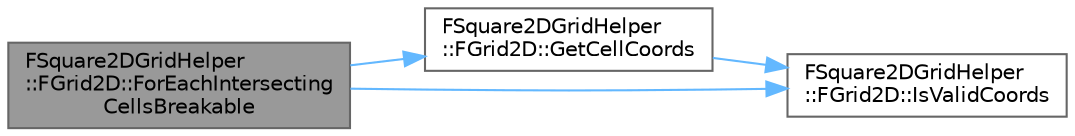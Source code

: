 digraph "FSquare2DGridHelper::FGrid2D::ForEachIntersectingCellsBreakable"
{
 // INTERACTIVE_SVG=YES
 // LATEX_PDF_SIZE
  bgcolor="transparent";
  edge [fontname=Helvetica,fontsize=10,labelfontname=Helvetica,labelfontsize=10];
  node [fontname=Helvetica,fontsize=10,shape=box,height=0.2,width=0.4];
  rankdir="LR";
  Node1 [id="Node000001",label="FSquare2DGridHelper\l::FGrid2D::ForEachIntersecting\lCellsBreakable",height=0.2,width=0.4,color="gray40", fillcolor="grey60", style="filled", fontcolor="black",tooltip="Runs a function on all intersecting cells for the provided box."];
  Node1 -> Node2 [id="edge1_Node000001_Node000002",color="steelblue1",style="solid",tooltip=" "];
  Node2 [id="Node000002",label="FSquare2DGridHelper\l::FGrid2D::GetCellCoords",height=0.2,width=0.4,color="grey40", fillcolor="white", style="filled",URL="$de/d59/structFSquare2DGridHelper_1_1FGrid2D.html#a7aeb501a259b02b578ec4efe7f04cda6",tooltip="Returns the cell coordinates of the provided position."];
  Node2 -> Node3 [id="edge2_Node000002_Node000003",color="steelblue1",style="solid",tooltip=" "];
  Node3 [id="Node000003",label="FSquare2DGridHelper\l::FGrid2D::IsValidCoords",height=0.2,width=0.4,color="grey40", fillcolor="white", style="filled",URL="$de/d59/structFSquare2DGridHelper_1_1FGrid2D.html#ae1814a4e9c0bc2d02fdc0c30d7eda172",tooltip="Validate that the coordinates fit the grid size."];
  Node1 -> Node3 [id="edge3_Node000001_Node000003",color="steelblue1",style="solid",tooltip=" "];
}
